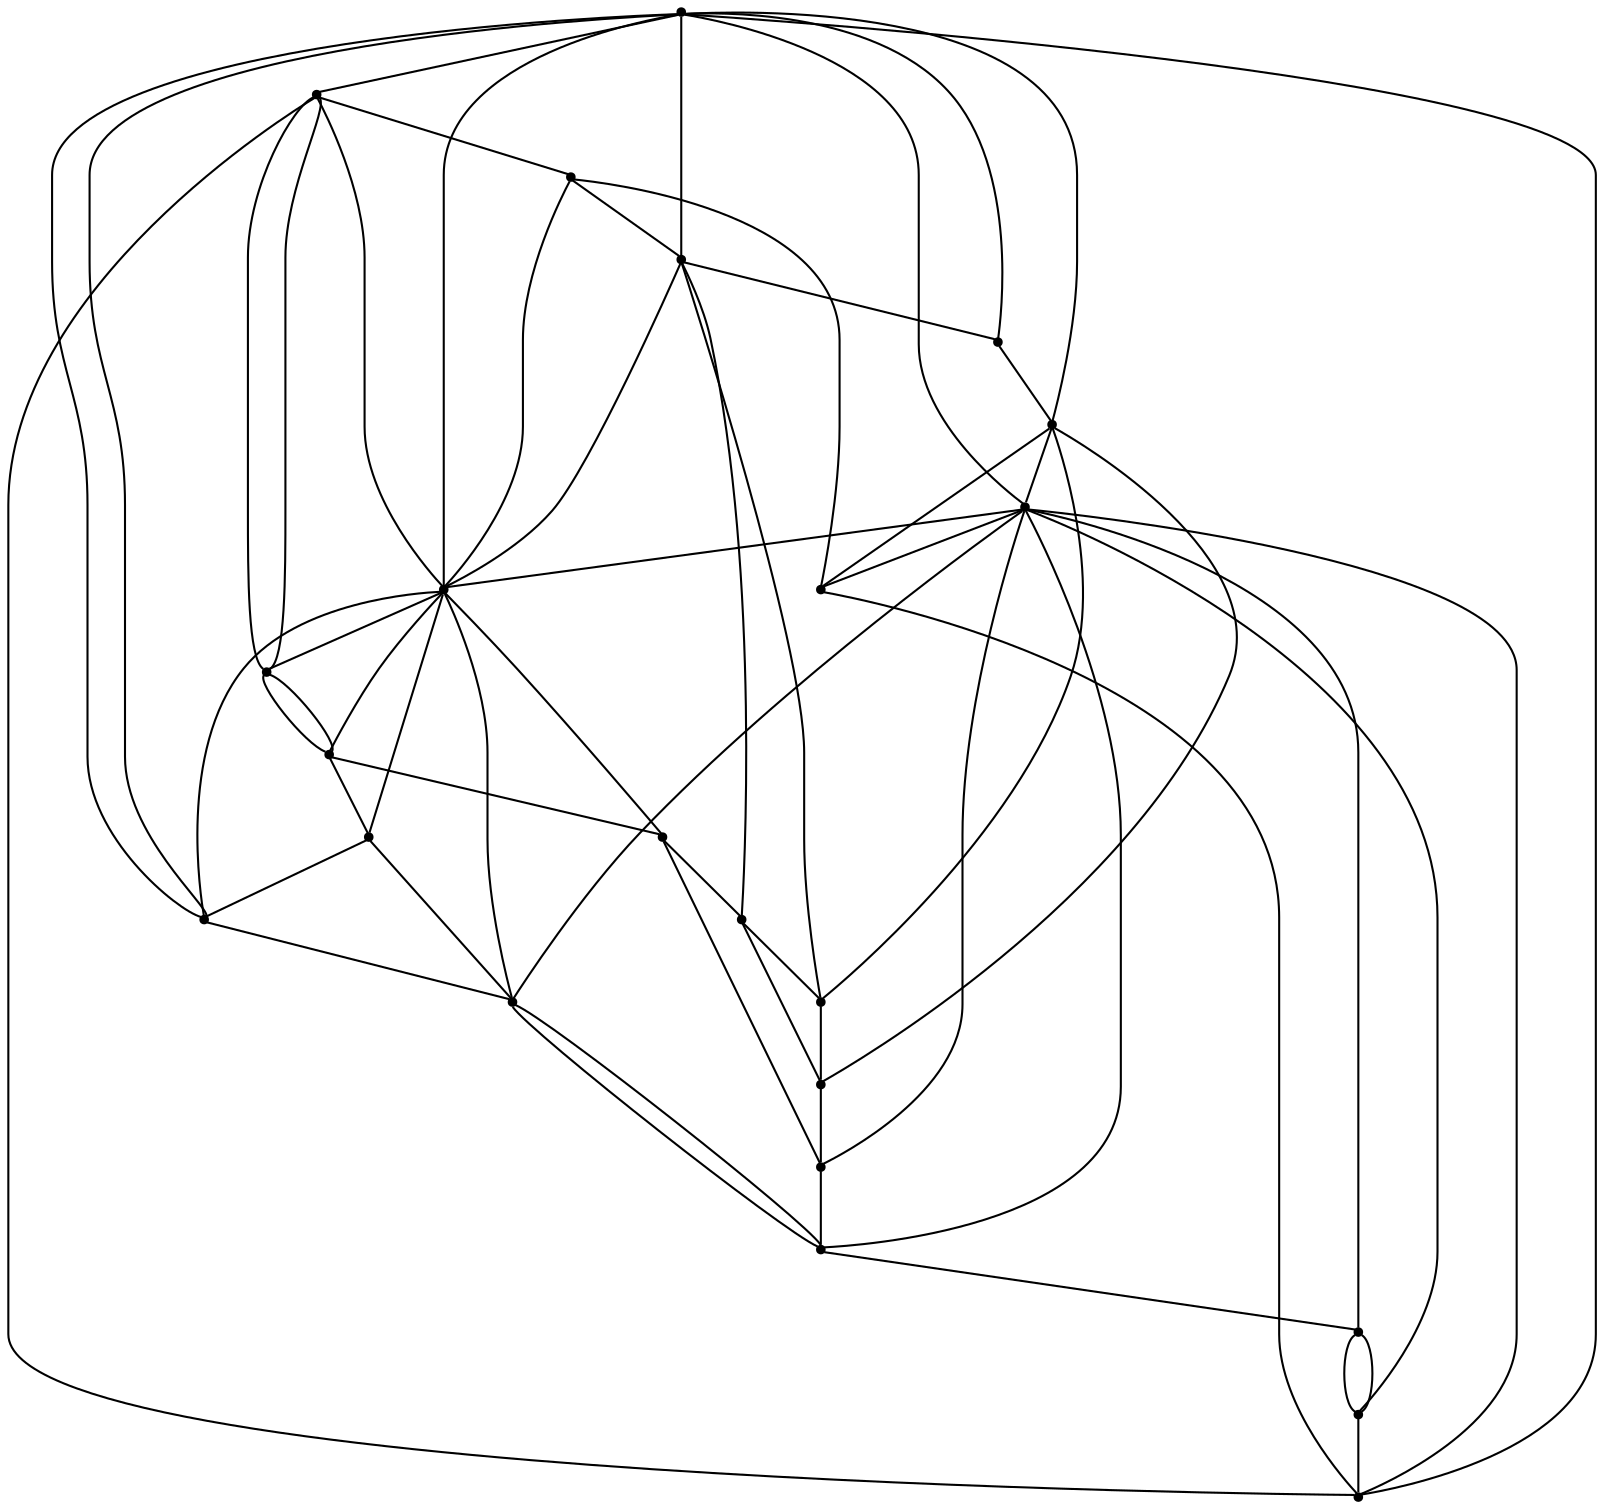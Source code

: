 graph {
  node [shape=point,comment="{\"directed\":false,\"doi\":\"10.1007/978-3-642-25878-7_8\",\"figure\":\"3 (1)\"}"]

  v0 [pos="1729.2397565361703,2538.2634710094794"]
  v1 [pos="1672.5597231505908,2453.1252136369244"]
  v2 [pos="1507.4316668766685,2617.4803763677387"]
  v3 [pos="1581.2801831913928,2453.1252136369244"]
  v4 [pos="1507.4316668766685,2526.9243871264343"]
  v5 [pos="1520.834478566564,2463.376681488478"]
  v6 [pos="1507.4316668766685,2469.181793903524"]
  v7 [pos="1523.4990822978043,2453.1252136369244"]
  v8 [pos="1507.4316668766685,2437.068379016716"]
  v9 [pos="1491.3642514555324,2453.1252136369244"]
  v10 [pos="1666.5296859647392,2407.842895004921"]
  v11 [pos="1548.7783298464515,2291.2283785357567"]
  v12 [pos="1507.4316668766685,2287.444614250333"]
  v13 [pos="1390.8103939150055,2568.56003806819"]
  v14 [pos="1342.3037378643628,2453.1252136369244"]
  v15 [pos="1525.5132519059016,2381.571982513662"]
  v16 [pos="1507.4316668766685,2379.325785793806"]
  v17 [pos="1455.126092489404,2505.2209023895"]
  v18 [pos="1433.5832778235608,2453.125213636924"]
  v19 [pos="1428.366442368659,2307.589420072163"]
  v20 [pos="1343.4338210209878,2432.459237270537"]
  v21 [pos="1299.9478902738551,2342.394913555161"]
  v22 [pos="1507.4316668766685,2453.1252136369244"]

  v0 -- v21 [id="-1",pos="1729.2397565361703,2538.2634710094794 1694.2778300206598,2625.6725900205925 1609.4703494748744,2688.3474212850438 1509.6252753643648,2689.27524341942 1379.1132696742366,2690.4839317687297 1272.3335193197,2585.73806339626 1271.1241521758477,2455.313163380351 1270.7423940466888,2414.281689160723 1280.855645700718,2375.597201574134 1299.9478902738551,2342.394913555161"]
  v9 -- v22 [id="-3",pos="1491.3642514555324,2453.1252136369244 1507.4316668766685,2453.1252136369244 1507.4316668766685,2453.1252136369244 1507.4316668766685,2453.1252136369244"]
  v22 -- v7 [id="-4",pos="1507.4316668766685,2453.1252136369244 1523.4990822978043,2453.1252136369244 1523.4990822978043,2453.1252136369244 1523.4990822978043,2453.1252136369244"]
  v7 -- v3 [id="-5",pos="1523.4990822978043,2453.1252136369244 1581.2801831913928,2453.1252136369244 1581.2801831913928,2453.1252136369244 1581.2801831913928,2453.1252136369244"]
  v3 -- v1 [id="-6",pos="1581.2801831913928,2453.1252136369244 1672.5597231505908,2453.1252136369244 1672.5597231505908,2453.1252136369244 1672.5597231505908,2453.1252136369244"]
  v21 -- v19 [id="-8",pos="1299.9478902738551,2342.394913555161 1428.366442368659,2307.589420072163 1428.366442368659,2307.589420072163 1428.366442368659,2307.589420072163"]
  v14 -- v20 [id="-9",pos="1342.3037378643628,2453.1252136369244 1343.4338210209878,2432.459237270537 1343.4338210209878,2432.459237270537 1343.4338210209878,2432.459237270537"]
  v20 -- v21 [id="-10",pos="1343.4338210209878,2432.459237270537 1299.9478902738551,2342.394913555161 1299.9478902738551,2342.394913555161 1299.9478902738551,2342.394913555161"]
  v13 -- v14 [id="-11",pos="1390.8103939150055,2568.56003806819 1342.3037378643628,2453.1252136369244 1342.3037378643628,2453.1252136369244 1342.3037378643628,2453.1252136369244"]
  v19 -- v15 [id="-12",pos="1428.366442368659,2307.589420072163 1525.5132519059016,2381.571982513662 1525.5132519059016,2381.571982513662 1525.5132519059016,2381.571982513662"]
  v19 -- v12 [id="-13",pos="1428.366442368659,2307.589420072163 1507.4316668766685,2287.444614250333 1507.4316668766685,2287.444614250333 1507.4316668766685,2287.444614250333"]
  v17 -- v0 [id="-14",pos="1455.126092489404,2505.2209023895 1729.2397565361703,2538.2634710094794 1729.2397565361703,2538.2634710094794 1729.2397565361703,2538.2634710094794"]
  v17 -- v13 [id="-15",pos="1455.126092489404,2505.2209023895 1390.8103939150055,2568.56003806819 1390.8103939150055,2568.56003806819 1390.8103939150055,2568.56003806819"]
  v17 -- v6 [id="-16",pos="1455.126092489404,2505.2209023895 1507.4316668766685,2469.181793903524 1507.4316668766685,2469.181793903524 1507.4316668766685,2469.181793903524"]
  v17 -- v14 [id="-17",pos="1455.126092489404,2505.2209023895 1342.3037378643628,2453.1252136369244 1342.3037378643628,2453.1252136369244 1342.3037378643628,2453.1252136369244"]
  v17 -- v2 [id="-18",pos="1455.126092489404,2505.2209023895 1507.4316668766685,2617.4803763677387 1507.4316668766685,2617.4803763677387 1507.4316668766685,2617.4803763677387"]
  v17 -- v21 [id="-19",pos="1455.126092489404,2505.2209023895 1299.9478902738551,2342.394913555161 1299.9478902738551,2342.394913555161 1299.9478902738551,2342.394913555161"]
  v17 -- v20 [id="-20",pos="1455.126092489404,2505.2209023895 1343.4338210209878,2432.459237270537 1343.4338210209878,2432.459237270537 1343.4338210209878,2432.459237270537"]
  v17 -- v19 [id="-21",pos="1455.126092489404,2505.2209023895 1428.366442368659,2307.589420072163 1428.366442368659,2307.589420072163 1428.366442368659,2307.589420072163"]
  v2 -- v4 [id="-23",pos="1507.4316668766685,2617.4803763677387 1507.4316668766685,2526.9243871264343 1507.4316668766685,2526.9243871264343 1507.4316668766685,2526.9243871264343"]
  v4 -- v6 [id="-24",pos="1507.4316668766685,2526.9243871264343 1507.4316668766685,2469.181793903524 1507.4316668766685,2469.181793903524 1507.4316668766685,2469.181793903524"]
  v6 -- v22 [id="-25",pos="1507.4316668766685,2469.181793903524 1507.4316668766685,2453.1252136369244 1507.4316668766685,2453.1252136369244 1507.4316668766685,2453.1252136369244"]
  v22 -- v8 [id="-26",pos="1507.4316668766685,2453.1252136369244 1507.4316668766685,2437.068379016716 1507.4316668766685,2437.068379016716 1507.4316668766685,2437.068379016716"]
  v8 -- v16 [id="-27",pos="1507.4316668766685,2437.068379016716 1507.4316668766685,2379.325785793806 1507.4316668766685,2379.325785793806 1507.4316668766685,2379.325785793806"]
  v16 -- v12 [id="-28",pos="1507.4316668766685,2379.325785793806 1507.4316668766685,2287.444614250333 1507.4316668766685,2287.444614250333 1507.4316668766685,2287.444614250333"]
  v6 -- v5 [id="-30",pos="1507.4316668766685,2469.181793903524 1520.834478566564,2463.376681488478 1520.834478566564,2463.376681488478 1520.834478566564,2463.376681488478"]
  v2 -- v13 [id="-31",pos="1507.4316668766685,2617.4803763677387 1390.8103939150055,2568.56003806819 1390.8103939150055,2568.56003806819 1390.8103939150055,2568.56003806819"]
  v12 -- v11 [id="-32",pos="1507.4316668766685,2287.444614250333 1548.7783298464515,2291.2283785357567 1548.7783298464515,2291.2283785357567 1548.7783298464515,2291.2283785357567"]
  v5 -- v7 [id="-33",pos="1520.834478566564,2463.376681488478 1523.4990822978043,2453.1252136369244 1523.4990822978043,2453.1252136369244 1523.4990822978043,2453.1252136369244"]
  v7 -- v15 [id="-34",pos="1523.4990822978043,2453.1252136369244 1525.5132519059016,2381.571982513662 1525.5132519059016,2381.571982513662 1525.5132519059016,2381.571982513662"]
  v15 -- v11 [id="-35",pos="1525.5132519059016,2381.571982513662 1548.7783298464515,2291.2283785357567 1548.7783298464515,2291.2283785357567 1548.7783298464515,2291.2283785357567"]
  v15 -- v10 [id="-36",pos="1525.5132519059016,2381.571982513662 1666.5296859647392,2407.842895004921 1666.5296859647392,2407.842895004921 1666.5296859647392,2407.842895004921"]
  v15 -- v12 [id="-37",pos="1525.5132519059016,2381.571982513662 1507.4316668766685,2287.444614250333 1507.4316668766685,2287.444614250333 1507.4316668766685,2287.444614250333"]
  v15 -- v1 [id="-38",pos="1525.5132519059016,2381.571982513662 1672.5597231505908,2453.1252136369244 1672.5597231505908,2453.1252136369244 1672.5597231505908,2453.1252136369244"]
  v15 -- v0 [id="-39",pos="1525.5132519059016,2381.571982513662 1729.2397565361703,2538.2634710094794 1729.2397565361703,2538.2634710094794 1729.2397565361703,2538.2634710094794"]
  v15 -- v17 [id="-40",pos="1525.5132519059016,2381.571982513662 1455.126092489404,2505.2209023895 1455.126092489404,2505.2209023895 1455.126092489404,2505.2209023895"]
  v11 -- v10 [id="-41",pos="1548.7783298464515,2291.2283785357567 1666.5296859647392,2407.842895004921 1666.5296859647392,2407.842895004921 1666.5296859647392,2407.842895004921"]
  v10 -- v1 [id="-42",pos="1666.5296859647392,2407.842895004921 1672.5597231505908,2453.1252136369244 1672.5597231505908,2453.1252136369244 1672.5597231505908,2453.1252136369244"]
  v1 -- v0 [id="-43",pos="1672.5597231505908,2453.1252136369244 1729.2397565361703,2538.2634710094794 1729.2397565361703,2538.2634710094794 1729.2397565361703,2538.2634710094794"]
  v0 -- v7 [id="-44",pos="1729.2397565361703,2538.2634710094794 1523.4990822978043,2453.1252136369244 1523.4990822978043,2453.1252136369244 1523.4990822978043,2453.1252136369244"]
  v0 -- v6 [id="-45",pos="1729.2397565361703,2538.2634710094794 1507.4316668766685,2469.181793903524 1507.4316668766685,2469.181793903524 1507.4316668766685,2469.181793903524"]
  v0 -- v5 [id="-46",pos="1729.2397565361703,2538.2634710094794 1520.834478566564,2463.376681488478 1520.834478566564,2463.376681488478 1520.834478566564,2463.376681488478"]
  v0 -- v2 [id="-47",pos="1729.2397565361703,2538.2634710094794 1507.4316668766685,2617.4803763677387 1507.4316668766685,2617.4803763677387 1507.4316668766685,2617.4803763677387"]
  v18 -- v9 [id="-48",pos="1433.5832778235608,2453.125213636924 1491.3642514555324,2453.1252136369244 1491.3642514555324,2453.1252136369244 1491.3642514555324,2453.1252136369244"]
  v21 -- v0 [id="-49",pos="1299.9478902738551,2342.394913555161 1338.4076773173042,2268.191686943412 1415.7894315747922,2217.803434499015 1505.2383129122054,2216.975183854429 1635.7459917073645,2215.7624258473775 1742.5299416952537,2320.5082942198474 1743.7393088391057,2450.933194235756 1744.023448033005,2481.575393996224 1738.4549096084963,2510.90865022421 1729.2397565361703,2538.2634710094794"]
  v18 -- v16 [id="-51",pos="1433.5832778235608,2453.125213636924 1433.5874774569131,2412.368608767394 1466.6480092993302,2379.326040147415 1507.4316668766685,2379.325785793806"]
  v9 -- v8 [id="-52",pos="1491.3642514555324,2453.1252136369244 1491.4227917992316,2444.2571750639686 1498.6036557852362,2437.068379016716 1507.4316668766685,2437.068379016716"]
  v20 -- v19 [id="-53",pos="1343.4338210209878,2432.459237270537 1349.8703766840442,2378.30759289281 1382.3967643967926,2332.1894433733473 1428.366442368659,2307.589420072163"]
  v4 -- v17 [id="-54",pos="1507.4316668766685,2526.9243871264343 1486.994818001664,2526.924387126434 1468.4972853417448,2518.6272298209346 1455.126092489404,2505.2209023895"]
  v17 -- v18 [id="-55",pos="1455.126092489404,2505.2209023895 1441.8161559872165,2491.8718349339188 1433.5874774569131,2473.4585258481798 1433.5832778235608,2453.125213636924"]
  v16 -- v15 [id="-56",pos="1507.4316668766685,2379.325785793806 1513.6754573051564,2379.3260401474145 1519.7381733976167,2380.100339070637 1525.5132519059016,2381.571982513662"]
  v15 -- v3 [id="-57",pos="1525.5132519059016,2381.571982513662 1557.5666287176596,2389.623094961821 1581.2801831913928,2418.6076150988015 1581.2801831913928,2453.1252136369244"]
  v2 -- v13 [id="-58",pos="1507.4316668766685,2617.4803763677387 1461.7378771903852,2617.4803763677387 1420.3782296029704,2598.8943366598314 1390.8103939150055,2568.56003806819"]
  v13 -- v14 [id="-59",pos="1390.8103939150055,2568.56003806819 1360.7091987106376,2538.950367959712 1342.3038651259797,2497.6882762144787 1342.3037378643628,2453.1252136369244"]
  v11 -- v10 [id="-61",pos="1548.7783298464515,2291.2283785357567 1605.7016360736616,2306.6234109056786 1650.8535263685017,2351.091880255925 1666.5296859647392,2407.842895004921"]
  v6 -- v9 [id="-63",pos="1507.4316668766685,2469.181793903524 1498.6036557852362,2469.182048257133 1491.4227917992316,2461.99325220988 1491.3642514555324,2453.1252136369244"]
  v8 -- v7 [id="-64",pos="1507.4316668766685,2437.068379016716 1516.3183455734165,2437.068379016716 1523.4992095594212,2444.2571750639686 1523.4990822978043,2453.1252136369244"]
  v14 -- v18 [id="-65",pos="1342.3037378643628,2453.1252136369244 1433.5832778235608,2453.125213636924 1433.5832778235608,2453.125213636924 1433.5832778235608,2453.125213636924"]
  v3 -- v4 [id="-68",pos="1581.2801831913928,2453.1252136369244 1581.2801831913928,2493.8818185064547 1548.219524087359,2526.924387126434 1507.4316668766685,2526.9243871264343"]
  v1 -- v2 [id="-69",pos="1672.5597231505908,2453.1252136369244 1672.5597231505906,2543.4477062652945 1598.6278504769034,2617.4803763677387 1507.4316668766685,2617.4803763677387"]
  v19 -- v12 [id="-70",pos="1428.366442368659,2307.589420072163 1451.621305900647,2294.126094271215 1478.6677984241305,2286.761166103322 1507.4316668766685,2287.444614250333"]
}